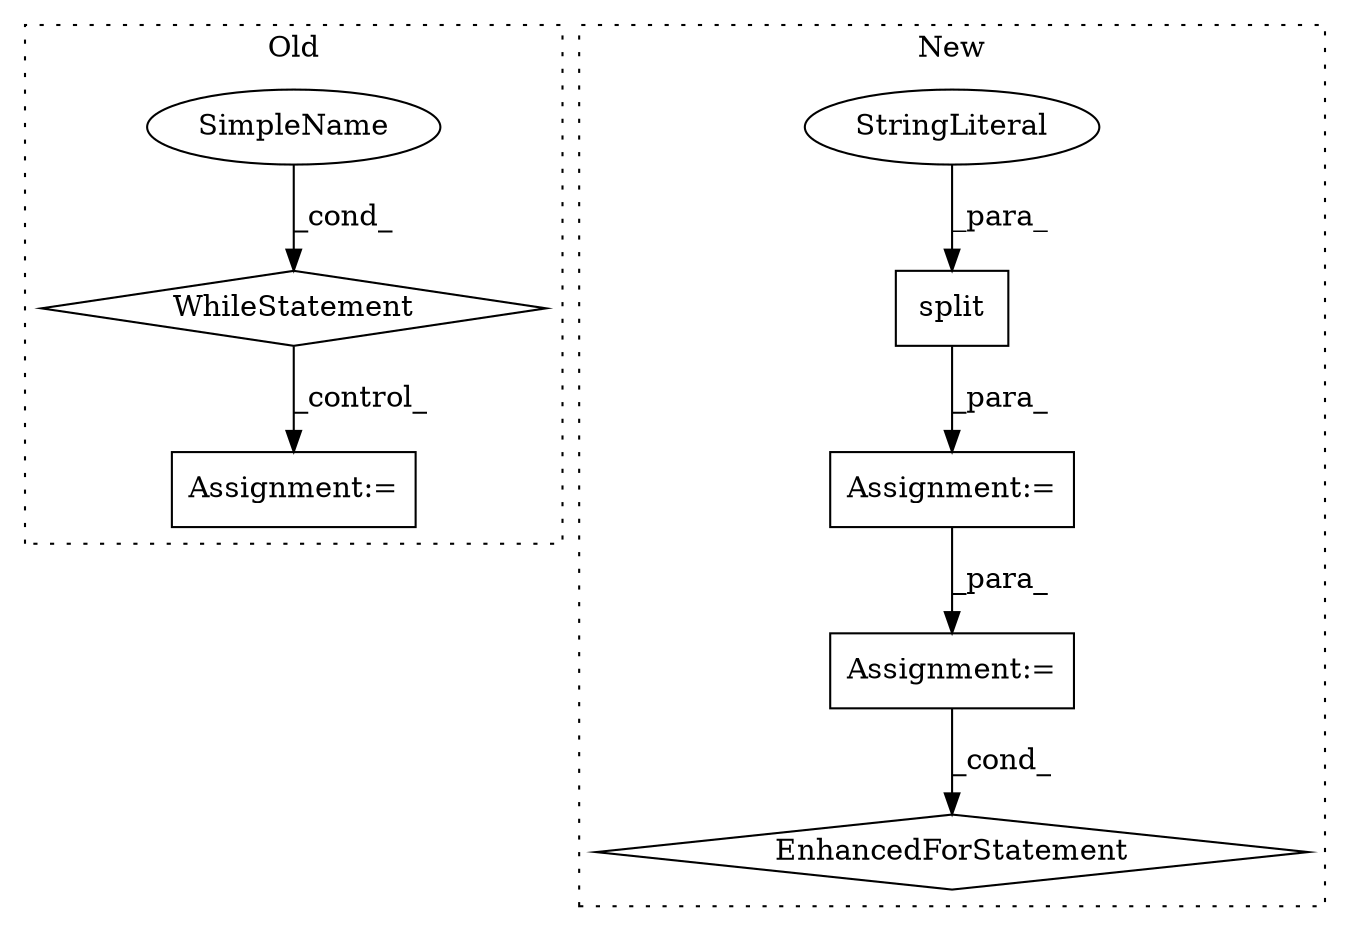 digraph G {
subgraph cluster0 {
1 [label="WhileStatement" a="61" s="690,701" l="7,2" shape="diamond"];
4 [label="Assignment:=" a="7" s="739" l="1" shape="box"];
8 [label="SimpleName" a="42" s="697" l="4" shape="ellipse"];
label = "Old";
style="dotted";
}
subgraph cluster1 {
2 [label="split" a="32" s="2472,2481" l="6,1" shape="box"];
3 [label="Assignment:=" a="7" s="2457" l="1" shape="box"];
5 [label="EnhancedForStatement" a="70" s="2490,2620" l="71,2" shape="diamond"];
6 [label="StringLiteral" a="45" s="2478" l="3" shape="ellipse"];
7 [label="Assignment:=" a="7" s="2490,2620" l="71,2" shape="box"];
label = "New";
style="dotted";
}
1 -> 4 [label="_control_"];
2 -> 3 [label="_para_"];
3 -> 7 [label="_para_"];
6 -> 2 [label="_para_"];
7 -> 5 [label="_cond_"];
8 -> 1 [label="_cond_"];
}